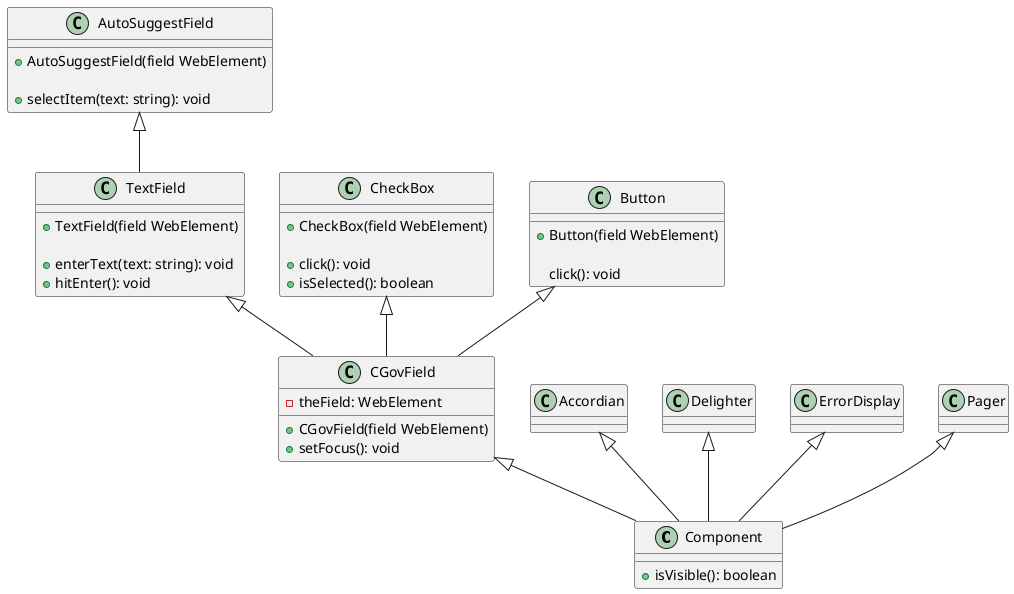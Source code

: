 @startuml

class Component{
    +isVisible(): boolean
}


class CGovField {

    -theField: WebElement

    +CGovField(field WebElement)
    +setFocus(): void
}
CGovField <|-- Component

class TextField {
    +TextField(field WebElement)

    +enterText(text: string): void
    +hitEnter(): void
}
TextField <|-- CGovField

class CheckBox {
    +CheckBox(field WebElement)

    +click(): void
    +isSelected(): boolean
}
CheckBox <|-- CGovField

class Button {
    +Button(field WebElement)

    click(): void
}
Button <|-- CGovField

class AutoSuggestField {
    +AutoSuggestField(field WebElement)

    +selectItem(text: string): void
}
AutoSuggestField <|-- TextField


class Accordian {
}
Accordian <|-- Component


class Delighter {
}
Delighter <|-- Component

class ErrorDisplay{
}
ErrorDisplay <|-- Component

class Pager{
}
Pager <|-- Component

@enduml